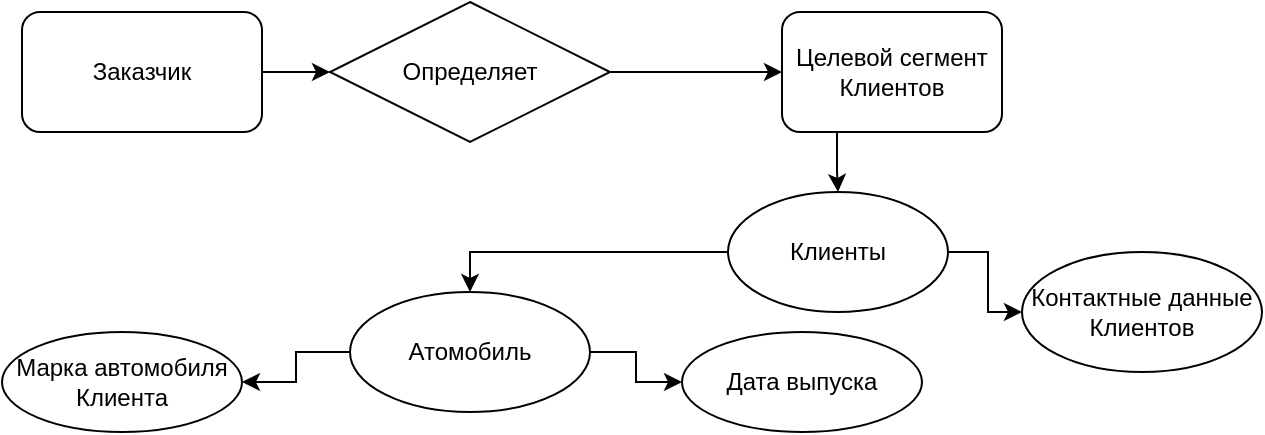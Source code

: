 <mxfile version="14.0.1" type="github">
  <diagram id="C5RBs43oDa-KdzZeNtuy" name="Page-1">
    <mxGraphModel dx="1216" dy="587" grid="1" gridSize="10" guides="1" tooltips="1" connect="1" arrows="1" fold="1" page="1" pageScale="1" pageWidth="827" pageHeight="1169" math="0" shadow="0">
      <root>
        <mxCell id="WIyWlLk6GJQsqaUBKTNV-0" />
        <mxCell id="WIyWlLk6GJQsqaUBKTNV-1" parent="WIyWlLk6GJQsqaUBKTNV-0" />
        <mxCell id="5bKonn04c5YfIkbcitnX-6" style="edgeStyle=orthogonalEdgeStyle;rounded=0;orthogonalLoop=1;jettySize=auto;html=1;exitX=0.25;exitY=1;exitDx=0;exitDy=0;" edge="1" parent="WIyWlLk6GJQsqaUBKTNV-1" source="5bKonn04c5YfIkbcitnX-0" target="5bKonn04c5YfIkbcitnX-5">
          <mxGeometry relative="1" as="geometry" />
        </mxCell>
        <mxCell id="5bKonn04c5YfIkbcitnX-0" value="Целевой сегмент Клиентов" style="rounded=1;whiteSpace=wrap;html=1;" vertex="1" parent="WIyWlLk6GJQsqaUBKTNV-1">
          <mxGeometry x="510" y="70" width="110" height="60" as="geometry" />
        </mxCell>
        <mxCell id="5bKonn04c5YfIkbcitnX-3" style="edgeStyle=orthogonalEdgeStyle;rounded=0;orthogonalLoop=1;jettySize=auto;html=1;entryX=0;entryY=0.5;entryDx=0;entryDy=0;" edge="1" parent="WIyWlLk6GJQsqaUBKTNV-1" source="5bKonn04c5YfIkbcitnX-1" target="5bKonn04c5YfIkbcitnX-2">
          <mxGeometry relative="1" as="geometry" />
        </mxCell>
        <mxCell id="5bKonn04c5YfIkbcitnX-1" value="Заказчик" style="rounded=1;whiteSpace=wrap;html=1;" vertex="1" parent="WIyWlLk6GJQsqaUBKTNV-1">
          <mxGeometry x="130" y="70" width="120" height="60" as="geometry" />
        </mxCell>
        <mxCell id="5bKonn04c5YfIkbcitnX-4" style="edgeStyle=orthogonalEdgeStyle;rounded=0;orthogonalLoop=1;jettySize=auto;html=1;entryX=0;entryY=0.5;entryDx=0;entryDy=0;" edge="1" parent="WIyWlLk6GJQsqaUBKTNV-1" source="5bKonn04c5YfIkbcitnX-2" target="5bKonn04c5YfIkbcitnX-0">
          <mxGeometry relative="1" as="geometry" />
        </mxCell>
        <mxCell id="5bKonn04c5YfIkbcitnX-2" value="Определяет" style="rhombus;whiteSpace=wrap;html=1;" vertex="1" parent="WIyWlLk6GJQsqaUBKTNV-1">
          <mxGeometry x="284" y="65" width="140" height="70" as="geometry" />
        </mxCell>
        <mxCell id="5bKonn04c5YfIkbcitnX-13" value="" style="edgeStyle=orthogonalEdgeStyle;rounded=0;orthogonalLoop=1;jettySize=auto;html=1;" edge="1" parent="WIyWlLk6GJQsqaUBKTNV-1" source="5bKonn04c5YfIkbcitnX-5" target="5bKonn04c5YfIkbcitnX-9">
          <mxGeometry relative="1" as="geometry" />
        </mxCell>
        <mxCell id="5bKonn04c5YfIkbcitnX-16" style="edgeStyle=orthogonalEdgeStyle;rounded=0;orthogonalLoop=1;jettySize=auto;html=1;exitX=0;exitY=0.5;exitDx=0;exitDy=0;entryX=0.5;entryY=0;entryDx=0;entryDy=0;" edge="1" parent="WIyWlLk6GJQsqaUBKTNV-1" source="5bKonn04c5YfIkbcitnX-5" target="5bKonn04c5YfIkbcitnX-7">
          <mxGeometry relative="1" as="geometry" />
        </mxCell>
        <mxCell id="5bKonn04c5YfIkbcitnX-5" value="Клиенты" style="ellipse;whiteSpace=wrap;html=1;" vertex="1" parent="WIyWlLk6GJQsqaUBKTNV-1">
          <mxGeometry x="483" y="160" width="110" height="60" as="geometry" />
        </mxCell>
        <mxCell id="5bKonn04c5YfIkbcitnX-12" value="" style="edgeStyle=orthogonalEdgeStyle;rounded=0;orthogonalLoop=1;jettySize=auto;html=1;" edge="1" parent="WIyWlLk6GJQsqaUBKTNV-1" source="5bKonn04c5YfIkbcitnX-7" target="5bKonn04c5YfIkbcitnX-11">
          <mxGeometry relative="1" as="geometry" />
        </mxCell>
        <mxCell id="5bKonn04c5YfIkbcitnX-18" value="" style="edgeStyle=orthogonalEdgeStyle;rounded=0;orthogonalLoop=1;jettySize=auto;html=1;" edge="1" parent="WIyWlLk6GJQsqaUBKTNV-1" source="5bKonn04c5YfIkbcitnX-7" target="5bKonn04c5YfIkbcitnX-17">
          <mxGeometry relative="1" as="geometry" />
        </mxCell>
        <mxCell id="5bKonn04c5YfIkbcitnX-7" value="Атомобиль" style="ellipse;whiteSpace=wrap;html=1;" vertex="1" parent="WIyWlLk6GJQsqaUBKTNV-1">
          <mxGeometry x="294" y="210" width="120" height="60" as="geometry" />
        </mxCell>
        <mxCell id="5bKonn04c5YfIkbcitnX-9" value="Контактные данные Клиентов" style="ellipse;whiteSpace=wrap;html=1;" vertex="1" parent="WIyWlLk6GJQsqaUBKTNV-1">
          <mxGeometry x="630" y="190" width="120" height="60" as="geometry" />
        </mxCell>
        <mxCell id="5bKonn04c5YfIkbcitnX-11" value="Дата выпуска" style="ellipse;whiteSpace=wrap;html=1;" vertex="1" parent="WIyWlLk6GJQsqaUBKTNV-1">
          <mxGeometry x="460" y="230" width="120" height="50" as="geometry" />
        </mxCell>
        <mxCell id="5bKonn04c5YfIkbcitnX-17" value="Марка автомобиля Клиента" style="ellipse;whiteSpace=wrap;html=1;" vertex="1" parent="WIyWlLk6GJQsqaUBKTNV-1">
          <mxGeometry x="120" y="230" width="120" height="50" as="geometry" />
        </mxCell>
      </root>
    </mxGraphModel>
  </diagram>
</mxfile>
